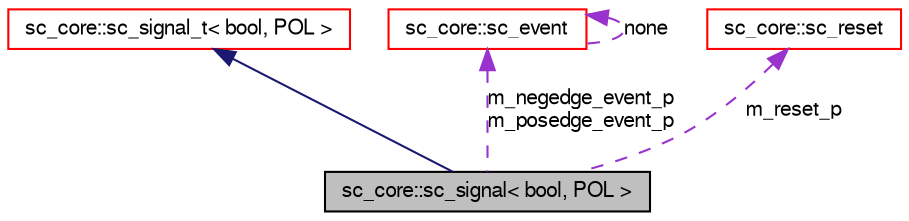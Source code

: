 digraph G
{
  edge [fontname="FreeSans",fontsize="10",labelfontname="FreeSans",labelfontsize="10"];
  node [fontname="FreeSans",fontsize="10",shape=record];
  Node1 [label="sc_core::sc_signal\< bool, POL \>",height=0.2,width=0.4,color="black", fillcolor="grey75", style="filled" fontcolor="black"];
  Node2 -> Node1 [dir=back,color="midnightblue",fontsize="10",style="solid",fontname="FreeSans"];
  Node2 [label="sc_core::sc_signal_t\< bool, POL \>",height=0.2,width=0.4,color="red", fillcolor="white", style="filled",URL="$a00195.html"];
  Node3 -> Node1 [dir=back,color="darkorchid3",fontsize="10",style="dashed",label="m_negedge_event_p\nm_posedge_event_p",fontname="FreeSans"];
  Node3 [label="sc_core::sc_event",height=0.2,width=0.4,color="red", fillcolor="white", style="filled",URL="$a00048.html"];
  Node3 -> Node3 [dir=back,color="darkorchid3",fontsize="10",style="dashed",label="none",fontname="FreeSans"];
  Node4 -> Node1 [dir=back,color="darkorchid3",fontsize="10",style="dashed",label="m_reset_p",fontname="FreeSans"];
  Node4 [label="sc_core::sc_reset",height=0.2,width=0.4,color="red", fillcolor="white", style="filled",URL="$a00175.html"];
}
